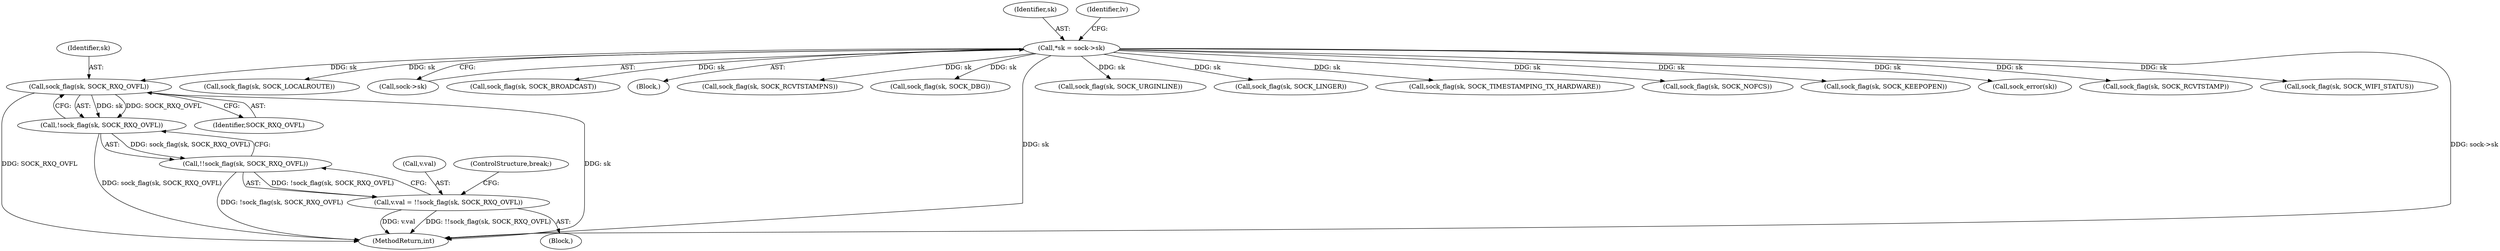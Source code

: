 digraph "0_linux_82981930125abfd39d7c8378a9cfdf5e1be2002b@pointer" {
"1000669" [label="(Call,sock_flag(sk, SOCK_RXQ_OVFL))"];
"1000109" [label="(Call,*sk = sock->sk)"];
"1000668" [label="(Call,!sock_flag(sk, SOCK_RXQ_OVFL))"];
"1000667" [label="(Call,!!sock_flag(sk, SOCK_RXQ_OVFL))"];
"1000663" [label="(Call,v.val = !!sock_flag(sk, SOCK_RXQ_OVFL))"];
"1000667" [label="(Call,!!sock_flag(sk, SOCK_RXQ_OVFL))"];
"1000158" [label="(Call,sock_flag(sk, SOCK_LOCALROUTE))"];
"1000111" [label="(Call,sock->sk)"];
"1000169" [label="(Call,sock_flag(sk, SOCK_BROADCAST))"];
"1000664" [label="(Call,v.val)"];
"1000672" [label="(ControlStructure,break;)"];
"1000668" [label="(Call,!sock_flag(sk, SOCK_RXQ_OVFL))"];
"1000109" [label="(Call,*sk = sock->sk)"];
"1000107" [label="(Block,)"];
"1000143" [label="(Block,)"];
"1000671" [label="(Identifier,SOCK_RXQ_OVFL)"];
"1000669" [label="(Call,sock_flag(sk, SOCK_RXQ_OVFL))"];
"1000670" [label="(Identifier,sk)"];
"1000345" [label="(Call,sock_flag(sk, SOCK_RCVTSTAMPNS))"];
"1000149" [label="(Call,sock_flag(sk, SOCK_DBG))"];
"1000110" [label="(Identifier,sk)"];
"1000270" [label="(Call,sock_flag(sk, SOCK_URGINLINE))"];
"1000307" [label="(Call,sock_flag(sk, SOCK_LINGER))"];
"1000663" [label="(Call,v.val = !!sock_flag(sk, SOCK_RXQ_OVFL))"];
"1000356" [label="(Call,sock_flag(sk, SOCK_TIMESTAMPING_TX_HARDWARE))"];
"1000710" [label="(Call,sock_flag(sk, SOCK_NOFCS))"];
"1000207" [label="(Call,sock_flag(sk, SOCK_KEEPOPEN))"];
"1000244" [label="(Call,sock_error(sk))"];
"1000332" [label="(Call,sock_flag(sk, SOCK_RCVTSTAMP))"];
"1000744" [label="(MethodReturn,int)"];
"1000117" [label="(Identifier,lv)"];
"1000680" [label="(Call,sock_flag(sk, SOCK_WIFI_STATUS))"];
"1000669" -> "1000668"  [label="AST: "];
"1000669" -> "1000671"  [label="CFG: "];
"1000670" -> "1000669"  [label="AST: "];
"1000671" -> "1000669"  [label="AST: "];
"1000668" -> "1000669"  [label="CFG: "];
"1000669" -> "1000744"  [label="DDG: sk"];
"1000669" -> "1000744"  [label="DDG: SOCK_RXQ_OVFL"];
"1000669" -> "1000668"  [label="DDG: sk"];
"1000669" -> "1000668"  [label="DDG: SOCK_RXQ_OVFL"];
"1000109" -> "1000669"  [label="DDG: sk"];
"1000109" -> "1000107"  [label="AST: "];
"1000109" -> "1000111"  [label="CFG: "];
"1000110" -> "1000109"  [label="AST: "];
"1000111" -> "1000109"  [label="AST: "];
"1000117" -> "1000109"  [label="CFG: "];
"1000109" -> "1000744"  [label="DDG: sk"];
"1000109" -> "1000744"  [label="DDG: sock->sk"];
"1000109" -> "1000149"  [label="DDG: sk"];
"1000109" -> "1000158"  [label="DDG: sk"];
"1000109" -> "1000169"  [label="DDG: sk"];
"1000109" -> "1000207"  [label="DDG: sk"];
"1000109" -> "1000244"  [label="DDG: sk"];
"1000109" -> "1000270"  [label="DDG: sk"];
"1000109" -> "1000307"  [label="DDG: sk"];
"1000109" -> "1000332"  [label="DDG: sk"];
"1000109" -> "1000345"  [label="DDG: sk"];
"1000109" -> "1000356"  [label="DDG: sk"];
"1000109" -> "1000680"  [label="DDG: sk"];
"1000109" -> "1000710"  [label="DDG: sk"];
"1000668" -> "1000667"  [label="AST: "];
"1000667" -> "1000668"  [label="CFG: "];
"1000668" -> "1000744"  [label="DDG: sock_flag(sk, SOCK_RXQ_OVFL)"];
"1000668" -> "1000667"  [label="DDG: sock_flag(sk, SOCK_RXQ_OVFL)"];
"1000667" -> "1000663"  [label="AST: "];
"1000663" -> "1000667"  [label="CFG: "];
"1000667" -> "1000744"  [label="DDG: !sock_flag(sk, SOCK_RXQ_OVFL)"];
"1000667" -> "1000663"  [label="DDG: !sock_flag(sk, SOCK_RXQ_OVFL)"];
"1000663" -> "1000143"  [label="AST: "];
"1000664" -> "1000663"  [label="AST: "];
"1000672" -> "1000663"  [label="CFG: "];
"1000663" -> "1000744"  [label="DDG: v.val"];
"1000663" -> "1000744"  [label="DDG: !!sock_flag(sk, SOCK_RXQ_OVFL)"];
}
